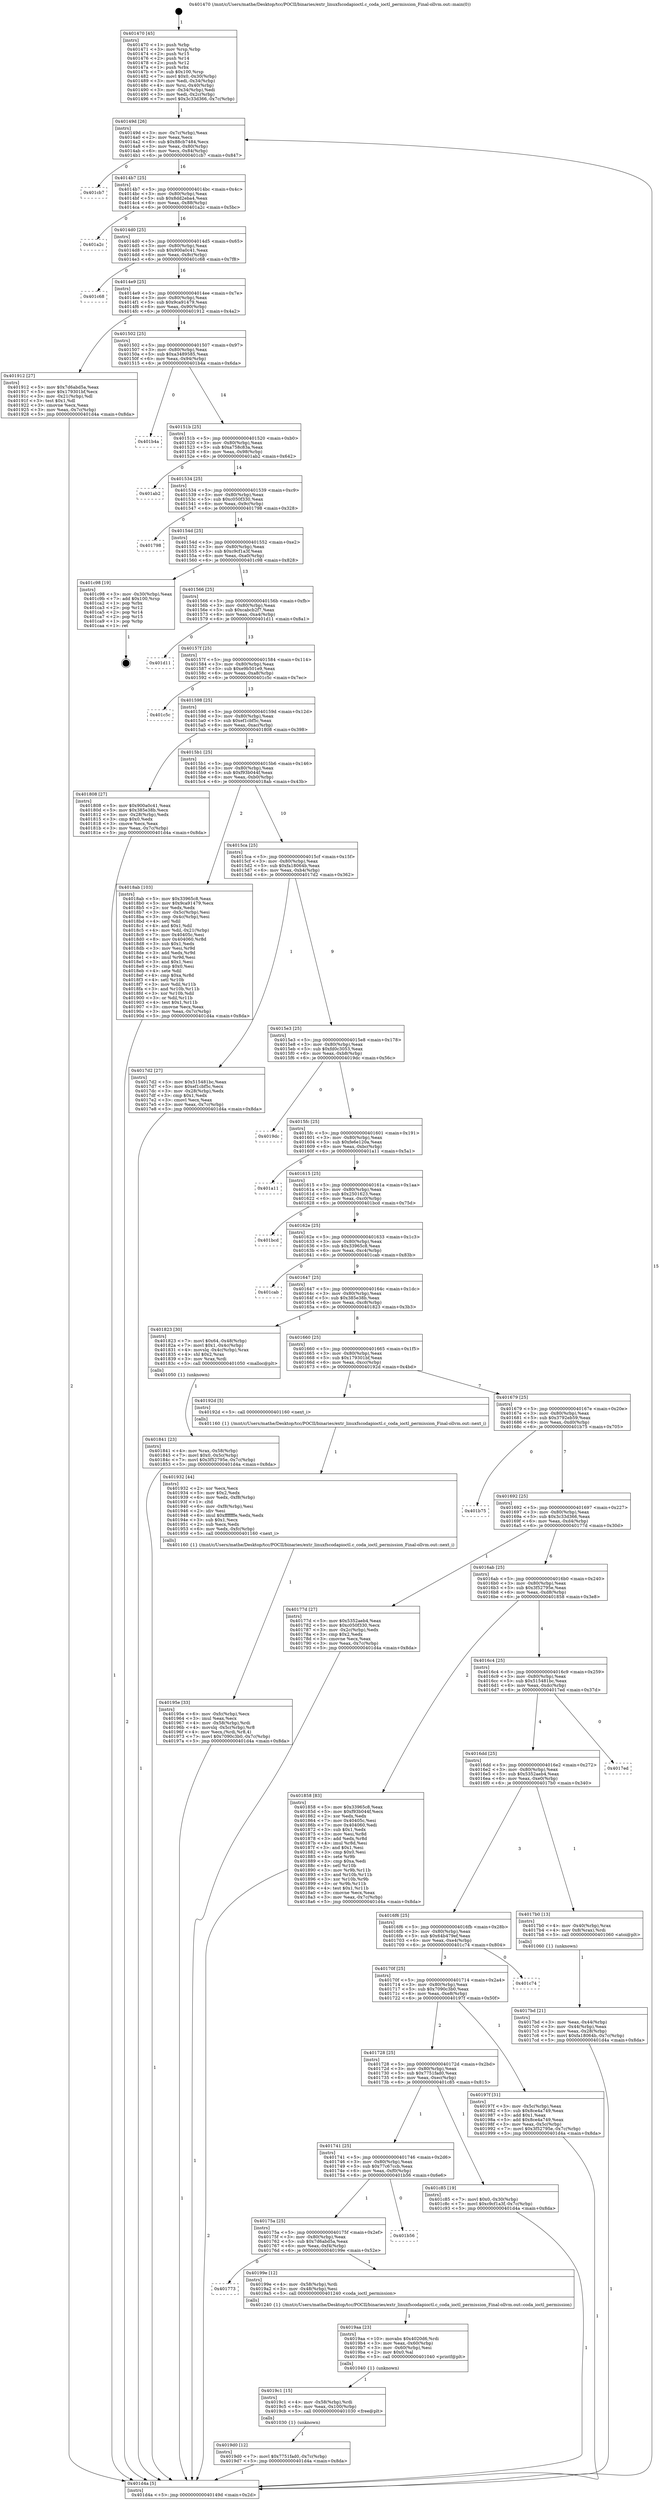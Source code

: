 digraph "0x401470" {
  label = "0x401470 (/mnt/c/Users/mathe/Desktop/tcc/POCII/binaries/extr_linuxfscodapioctl.c_coda_ioctl_permission_Final-ollvm.out::main(0))"
  labelloc = "t"
  node[shape=record]

  Entry [label="",width=0.3,height=0.3,shape=circle,fillcolor=black,style=filled]
  "0x40149d" [label="{
     0x40149d [26]\l
     | [instrs]\l
     &nbsp;&nbsp;0x40149d \<+3\>: mov -0x7c(%rbp),%eax\l
     &nbsp;&nbsp;0x4014a0 \<+2\>: mov %eax,%ecx\l
     &nbsp;&nbsp;0x4014a2 \<+6\>: sub $0x88cb7484,%ecx\l
     &nbsp;&nbsp;0x4014a8 \<+3\>: mov %eax,-0x80(%rbp)\l
     &nbsp;&nbsp;0x4014ab \<+6\>: mov %ecx,-0x84(%rbp)\l
     &nbsp;&nbsp;0x4014b1 \<+6\>: je 0000000000401cb7 \<main+0x847\>\l
  }"]
  "0x401cb7" [label="{
     0x401cb7\l
  }", style=dashed]
  "0x4014b7" [label="{
     0x4014b7 [25]\l
     | [instrs]\l
     &nbsp;&nbsp;0x4014b7 \<+5\>: jmp 00000000004014bc \<main+0x4c\>\l
     &nbsp;&nbsp;0x4014bc \<+3\>: mov -0x80(%rbp),%eax\l
     &nbsp;&nbsp;0x4014bf \<+5\>: sub $0x8dd2eba4,%eax\l
     &nbsp;&nbsp;0x4014c4 \<+6\>: mov %eax,-0x88(%rbp)\l
     &nbsp;&nbsp;0x4014ca \<+6\>: je 0000000000401a2c \<main+0x5bc\>\l
  }"]
  Exit [label="",width=0.3,height=0.3,shape=circle,fillcolor=black,style=filled,peripheries=2]
  "0x401a2c" [label="{
     0x401a2c\l
  }", style=dashed]
  "0x4014d0" [label="{
     0x4014d0 [25]\l
     | [instrs]\l
     &nbsp;&nbsp;0x4014d0 \<+5\>: jmp 00000000004014d5 \<main+0x65\>\l
     &nbsp;&nbsp;0x4014d5 \<+3\>: mov -0x80(%rbp),%eax\l
     &nbsp;&nbsp;0x4014d8 \<+5\>: sub $0x900a0c41,%eax\l
     &nbsp;&nbsp;0x4014dd \<+6\>: mov %eax,-0x8c(%rbp)\l
     &nbsp;&nbsp;0x4014e3 \<+6\>: je 0000000000401c68 \<main+0x7f8\>\l
  }"]
  "0x4019d0" [label="{
     0x4019d0 [12]\l
     | [instrs]\l
     &nbsp;&nbsp;0x4019d0 \<+7\>: movl $0x7751fad0,-0x7c(%rbp)\l
     &nbsp;&nbsp;0x4019d7 \<+5\>: jmp 0000000000401d4a \<main+0x8da\>\l
  }"]
  "0x401c68" [label="{
     0x401c68\l
  }", style=dashed]
  "0x4014e9" [label="{
     0x4014e9 [25]\l
     | [instrs]\l
     &nbsp;&nbsp;0x4014e9 \<+5\>: jmp 00000000004014ee \<main+0x7e\>\l
     &nbsp;&nbsp;0x4014ee \<+3\>: mov -0x80(%rbp),%eax\l
     &nbsp;&nbsp;0x4014f1 \<+5\>: sub $0x9ca91479,%eax\l
     &nbsp;&nbsp;0x4014f6 \<+6\>: mov %eax,-0x90(%rbp)\l
     &nbsp;&nbsp;0x4014fc \<+6\>: je 0000000000401912 \<main+0x4a2\>\l
  }"]
  "0x4019c1" [label="{
     0x4019c1 [15]\l
     | [instrs]\l
     &nbsp;&nbsp;0x4019c1 \<+4\>: mov -0x58(%rbp),%rdi\l
     &nbsp;&nbsp;0x4019c5 \<+6\>: mov %eax,-0x100(%rbp)\l
     &nbsp;&nbsp;0x4019cb \<+5\>: call 0000000000401030 \<free@plt\>\l
     | [calls]\l
     &nbsp;&nbsp;0x401030 \{1\} (unknown)\l
  }"]
  "0x401912" [label="{
     0x401912 [27]\l
     | [instrs]\l
     &nbsp;&nbsp;0x401912 \<+5\>: mov $0x7d6abd5a,%eax\l
     &nbsp;&nbsp;0x401917 \<+5\>: mov $0x179301bf,%ecx\l
     &nbsp;&nbsp;0x40191c \<+3\>: mov -0x21(%rbp),%dl\l
     &nbsp;&nbsp;0x40191f \<+3\>: test $0x1,%dl\l
     &nbsp;&nbsp;0x401922 \<+3\>: cmovne %ecx,%eax\l
     &nbsp;&nbsp;0x401925 \<+3\>: mov %eax,-0x7c(%rbp)\l
     &nbsp;&nbsp;0x401928 \<+5\>: jmp 0000000000401d4a \<main+0x8da\>\l
  }"]
  "0x401502" [label="{
     0x401502 [25]\l
     | [instrs]\l
     &nbsp;&nbsp;0x401502 \<+5\>: jmp 0000000000401507 \<main+0x97\>\l
     &nbsp;&nbsp;0x401507 \<+3\>: mov -0x80(%rbp),%eax\l
     &nbsp;&nbsp;0x40150a \<+5\>: sub $0xa3489585,%eax\l
     &nbsp;&nbsp;0x40150f \<+6\>: mov %eax,-0x94(%rbp)\l
     &nbsp;&nbsp;0x401515 \<+6\>: je 0000000000401b4a \<main+0x6da\>\l
  }"]
  "0x4019aa" [label="{
     0x4019aa [23]\l
     | [instrs]\l
     &nbsp;&nbsp;0x4019aa \<+10\>: movabs $0x4020d6,%rdi\l
     &nbsp;&nbsp;0x4019b4 \<+3\>: mov %eax,-0x60(%rbp)\l
     &nbsp;&nbsp;0x4019b7 \<+3\>: mov -0x60(%rbp),%esi\l
     &nbsp;&nbsp;0x4019ba \<+2\>: mov $0x0,%al\l
     &nbsp;&nbsp;0x4019bc \<+5\>: call 0000000000401040 \<printf@plt\>\l
     | [calls]\l
     &nbsp;&nbsp;0x401040 \{1\} (unknown)\l
  }"]
  "0x401b4a" [label="{
     0x401b4a\l
  }", style=dashed]
  "0x40151b" [label="{
     0x40151b [25]\l
     | [instrs]\l
     &nbsp;&nbsp;0x40151b \<+5\>: jmp 0000000000401520 \<main+0xb0\>\l
     &nbsp;&nbsp;0x401520 \<+3\>: mov -0x80(%rbp),%eax\l
     &nbsp;&nbsp;0x401523 \<+5\>: sub $0xa758c83a,%eax\l
     &nbsp;&nbsp;0x401528 \<+6\>: mov %eax,-0x98(%rbp)\l
     &nbsp;&nbsp;0x40152e \<+6\>: je 0000000000401ab2 \<main+0x642\>\l
  }"]
  "0x401773" [label="{
     0x401773\l
  }", style=dashed]
  "0x401ab2" [label="{
     0x401ab2\l
  }", style=dashed]
  "0x401534" [label="{
     0x401534 [25]\l
     | [instrs]\l
     &nbsp;&nbsp;0x401534 \<+5\>: jmp 0000000000401539 \<main+0xc9\>\l
     &nbsp;&nbsp;0x401539 \<+3\>: mov -0x80(%rbp),%eax\l
     &nbsp;&nbsp;0x40153c \<+5\>: sub $0xc050f330,%eax\l
     &nbsp;&nbsp;0x401541 \<+6\>: mov %eax,-0x9c(%rbp)\l
     &nbsp;&nbsp;0x401547 \<+6\>: je 0000000000401798 \<main+0x328\>\l
  }"]
  "0x40199e" [label="{
     0x40199e [12]\l
     | [instrs]\l
     &nbsp;&nbsp;0x40199e \<+4\>: mov -0x58(%rbp),%rdi\l
     &nbsp;&nbsp;0x4019a2 \<+3\>: mov -0x48(%rbp),%esi\l
     &nbsp;&nbsp;0x4019a5 \<+5\>: call 0000000000401240 \<coda_ioctl_permission\>\l
     | [calls]\l
     &nbsp;&nbsp;0x401240 \{1\} (/mnt/c/Users/mathe/Desktop/tcc/POCII/binaries/extr_linuxfscodapioctl.c_coda_ioctl_permission_Final-ollvm.out::coda_ioctl_permission)\l
  }"]
  "0x401798" [label="{
     0x401798\l
  }", style=dashed]
  "0x40154d" [label="{
     0x40154d [25]\l
     | [instrs]\l
     &nbsp;&nbsp;0x40154d \<+5\>: jmp 0000000000401552 \<main+0xe2\>\l
     &nbsp;&nbsp;0x401552 \<+3\>: mov -0x80(%rbp),%eax\l
     &nbsp;&nbsp;0x401555 \<+5\>: sub $0xc9cf1a3f,%eax\l
     &nbsp;&nbsp;0x40155a \<+6\>: mov %eax,-0xa0(%rbp)\l
     &nbsp;&nbsp;0x401560 \<+6\>: je 0000000000401c98 \<main+0x828\>\l
  }"]
  "0x40175a" [label="{
     0x40175a [25]\l
     | [instrs]\l
     &nbsp;&nbsp;0x40175a \<+5\>: jmp 000000000040175f \<main+0x2ef\>\l
     &nbsp;&nbsp;0x40175f \<+3\>: mov -0x80(%rbp),%eax\l
     &nbsp;&nbsp;0x401762 \<+5\>: sub $0x7d6abd5a,%eax\l
     &nbsp;&nbsp;0x401767 \<+6\>: mov %eax,-0xf4(%rbp)\l
     &nbsp;&nbsp;0x40176d \<+6\>: je 000000000040199e \<main+0x52e\>\l
  }"]
  "0x401c98" [label="{
     0x401c98 [19]\l
     | [instrs]\l
     &nbsp;&nbsp;0x401c98 \<+3\>: mov -0x30(%rbp),%eax\l
     &nbsp;&nbsp;0x401c9b \<+7\>: add $0x100,%rsp\l
     &nbsp;&nbsp;0x401ca2 \<+1\>: pop %rbx\l
     &nbsp;&nbsp;0x401ca3 \<+2\>: pop %r12\l
     &nbsp;&nbsp;0x401ca5 \<+2\>: pop %r14\l
     &nbsp;&nbsp;0x401ca7 \<+2\>: pop %r15\l
     &nbsp;&nbsp;0x401ca9 \<+1\>: pop %rbp\l
     &nbsp;&nbsp;0x401caa \<+1\>: ret\l
  }"]
  "0x401566" [label="{
     0x401566 [25]\l
     | [instrs]\l
     &nbsp;&nbsp;0x401566 \<+5\>: jmp 000000000040156b \<main+0xfb\>\l
     &nbsp;&nbsp;0x40156b \<+3\>: mov -0x80(%rbp),%eax\l
     &nbsp;&nbsp;0x40156e \<+5\>: sub $0xcabcb2f7,%eax\l
     &nbsp;&nbsp;0x401573 \<+6\>: mov %eax,-0xa4(%rbp)\l
     &nbsp;&nbsp;0x401579 \<+6\>: je 0000000000401d11 \<main+0x8a1\>\l
  }"]
  "0x401b56" [label="{
     0x401b56\l
  }", style=dashed]
  "0x401d11" [label="{
     0x401d11\l
  }", style=dashed]
  "0x40157f" [label="{
     0x40157f [25]\l
     | [instrs]\l
     &nbsp;&nbsp;0x40157f \<+5\>: jmp 0000000000401584 \<main+0x114\>\l
     &nbsp;&nbsp;0x401584 \<+3\>: mov -0x80(%rbp),%eax\l
     &nbsp;&nbsp;0x401587 \<+5\>: sub $0xe9b501e9,%eax\l
     &nbsp;&nbsp;0x40158c \<+6\>: mov %eax,-0xa8(%rbp)\l
     &nbsp;&nbsp;0x401592 \<+6\>: je 0000000000401c5c \<main+0x7ec\>\l
  }"]
  "0x401741" [label="{
     0x401741 [25]\l
     | [instrs]\l
     &nbsp;&nbsp;0x401741 \<+5\>: jmp 0000000000401746 \<main+0x2d6\>\l
     &nbsp;&nbsp;0x401746 \<+3\>: mov -0x80(%rbp),%eax\l
     &nbsp;&nbsp;0x401749 \<+5\>: sub $0x77c67ccb,%eax\l
     &nbsp;&nbsp;0x40174e \<+6\>: mov %eax,-0xf0(%rbp)\l
     &nbsp;&nbsp;0x401754 \<+6\>: je 0000000000401b56 \<main+0x6e6\>\l
  }"]
  "0x401c5c" [label="{
     0x401c5c\l
  }", style=dashed]
  "0x401598" [label="{
     0x401598 [25]\l
     | [instrs]\l
     &nbsp;&nbsp;0x401598 \<+5\>: jmp 000000000040159d \<main+0x12d\>\l
     &nbsp;&nbsp;0x40159d \<+3\>: mov -0x80(%rbp),%eax\l
     &nbsp;&nbsp;0x4015a0 \<+5\>: sub $0xef1cbf5c,%eax\l
     &nbsp;&nbsp;0x4015a5 \<+6\>: mov %eax,-0xac(%rbp)\l
     &nbsp;&nbsp;0x4015ab \<+6\>: je 0000000000401808 \<main+0x398\>\l
  }"]
  "0x401c85" [label="{
     0x401c85 [19]\l
     | [instrs]\l
     &nbsp;&nbsp;0x401c85 \<+7\>: movl $0x0,-0x30(%rbp)\l
     &nbsp;&nbsp;0x401c8c \<+7\>: movl $0xc9cf1a3f,-0x7c(%rbp)\l
     &nbsp;&nbsp;0x401c93 \<+5\>: jmp 0000000000401d4a \<main+0x8da\>\l
  }"]
  "0x401808" [label="{
     0x401808 [27]\l
     | [instrs]\l
     &nbsp;&nbsp;0x401808 \<+5\>: mov $0x900a0c41,%eax\l
     &nbsp;&nbsp;0x40180d \<+5\>: mov $0x385e38b,%ecx\l
     &nbsp;&nbsp;0x401812 \<+3\>: mov -0x28(%rbp),%edx\l
     &nbsp;&nbsp;0x401815 \<+3\>: cmp $0x0,%edx\l
     &nbsp;&nbsp;0x401818 \<+3\>: cmove %ecx,%eax\l
     &nbsp;&nbsp;0x40181b \<+3\>: mov %eax,-0x7c(%rbp)\l
     &nbsp;&nbsp;0x40181e \<+5\>: jmp 0000000000401d4a \<main+0x8da\>\l
  }"]
  "0x4015b1" [label="{
     0x4015b1 [25]\l
     | [instrs]\l
     &nbsp;&nbsp;0x4015b1 \<+5\>: jmp 00000000004015b6 \<main+0x146\>\l
     &nbsp;&nbsp;0x4015b6 \<+3\>: mov -0x80(%rbp),%eax\l
     &nbsp;&nbsp;0x4015b9 \<+5\>: sub $0xf93b044f,%eax\l
     &nbsp;&nbsp;0x4015be \<+6\>: mov %eax,-0xb0(%rbp)\l
     &nbsp;&nbsp;0x4015c4 \<+6\>: je 00000000004018ab \<main+0x43b\>\l
  }"]
  "0x401728" [label="{
     0x401728 [25]\l
     | [instrs]\l
     &nbsp;&nbsp;0x401728 \<+5\>: jmp 000000000040172d \<main+0x2bd\>\l
     &nbsp;&nbsp;0x40172d \<+3\>: mov -0x80(%rbp),%eax\l
     &nbsp;&nbsp;0x401730 \<+5\>: sub $0x7751fad0,%eax\l
     &nbsp;&nbsp;0x401735 \<+6\>: mov %eax,-0xec(%rbp)\l
     &nbsp;&nbsp;0x40173b \<+6\>: je 0000000000401c85 \<main+0x815\>\l
  }"]
  "0x4018ab" [label="{
     0x4018ab [103]\l
     | [instrs]\l
     &nbsp;&nbsp;0x4018ab \<+5\>: mov $0x33965c8,%eax\l
     &nbsp;&nbsp;0x4018b0 \<+5\>: mov $0x9ca91479,%ecx\l
     &nbsp;&nbsp;0x4018b5 \<+2\>: xor %edx,%edx\l
     &nbsp;&nbsp;0x4018b7 \<+3\>: mov -0x5c(%rbp),%esi\l
     &nbsp;&nbsp;0x4018ba \<+3\>: cmp -0x4c(%rbp),%esi\l
     &nbsp;&nbsp;0x4018bd \<+4\>: setl %dil\l
     &nbsp;&nbsp;0x4018c1 \<+4\>: and $0x1,%dil\l
     &nbsp;&nbsp;0x4018c5 \<+4\>: mov %dil,-0x21(%rbp)\l
     &nbsp;&nbsp;0x4018c9 \<+7\>: mov 0x40405c,%esi\l
     &nbsp;&nbsp;0x4018d0 \<+8\>: mov 0x404060,%r8d\l
     &nbsp;&nbsp;0x4018d8 \<+3\>: sub $0x1,%edx\l
     &nbsp;&nbsp;0x4018db \<+3\>: mov %esi,%r9d\l
     &nbsp;&nbsp;0x4018de \<+3\>: add %edx,%r9d\l
     &nbsp;&nbsp;0x4018e1 \<+4\>: imul %r9d,%esi\l
     &nbsp;&nbsp;0x4018e5 \<+3\>: and $0x1,%esi\l
     &nbsp;&nbsp;0x4018e8 \<+3\>: cmp $0x0,%esi\l
     &nbsp;&nbsp;0x4018eb \<+4\>: sete %dil\l
     &nbsp;&nbsp;0x4018ef \<+4\>: cmp $0xa,%r8d\l
     &nbsp;&nbsp;0x4018f3 \<+4\>: setl %r10b\l
     &nbsp;&nbsp;0x4018f7 \<+3\>: mov %dil,%r11b\l
     &nbsp;&nbsp;0x4018fa \<+3\>: and %r10b,%r11b\l
     &nbsp;&nbsp;0x4018fd \<+3\>: xor %r10b,%dil\l
     &nbsp;&nbsp;0x401900 \<+3\>: or %dil,%r11b\l
     &nbsp;&nbsp;0x401903 \<+4\>: test $0x1,%r11b\l
     &nbsp;&nbsp;0x401907 \<+3\>: cmovne %ecx,%eax\l
     &nbsp;&nbsp;0x40190a \<+3\>: mov %eax,-0x7c(%rbp)\l
     &nbsp;&nbsp;0x40190d \<+5\>: jmp 0000000000401d4a \<main+0x8da\>\l
  }"]
  "0x4015ca" [label="{
     0x4015ca [25]\l
     | [instrs]\l
     &nbsp;&nbsp;0x4015ca \<+5\>: jmp 00000000004015cf \<main+0x15f\>\l
     &nbsp;&nbsp;0x4015cf \<+3\>: mov -0x80(%rbp),%eax\l
     &nbsp;&nbsp;0x4015d2 \<+5\>: sub $0xfa18064b,%eax\l
     &nbsp;&nbsp;0x4015d7 \<+6\>: mov %eax,-0xb4(%rbp)\l
     &nbsp;&nbsp;0x4015dd \<+6\>: je 00000000004017d2 \<main+0x362\>\l
  }"]
  "0x40197f" [label="{
     0x40197f [31]\l
     | [instrs]\l
     &nbsp;&nbsp;0x40197f \<+3\>: mov -0x5c(%rbp),%eax\l
     &nbsp;&nbsp;0x401982 \<+5\>: sub $0x8ce4a749,%eax\l
     &nbsp;&nbsp;0x401987 \<+3\>: add $0x1,%eax\l
     &nbsp;&nbsp;0x40198a \<+5\>: add $0x8ce4a749,%eax\l
     &nbsp;&nbsp;0x40198f \<+3\>: mov %eax,-0x5c(%rbp)\l
     &nbsp;&nbsp;0x401992 \<+7\>: movl $0x3f52795e,-0x7c(%rbp)\l
     &nbsp;&nbsp;0x401999 \<+5\>: jmp 0000000000401d4a \<main+0x8da\>\l
  }"]
  "0x4017d2" [label="{
     0x4017d2 [27]\l
     | [instrs]\l
     &nbsp;&nbsp;0x4017d2 \<+5\>: mov $0x515481bc,%eax\l
     &nbsp;&nbsp;0x4017d7 \<+5\>: mov $0xef1cbf5c,%ecx\l
     &nbsp;&nbsp;0x4017dc \<+3\>: mov -0x28(%rbp),%edx\l
     &nbsp;&nbsp;0x4017df \<+3\>: cmp $0x1,%edx\l
     &nbsp;&nbsp;0x4017e2 \<+3\>: cmovl %ecx,%eax\l
     &nbsp;&nbsp;0x4017e5 \<+3\>: mov %eax,-0x7c(%rbp)\l
     &nbsp;&nbsp;0x4017e8 \<+5\>: jmp 0000000000401d4a \<main+0x8da\>\l
  }"]
  "0x4015e3" [label="{
     0x4015e3 [25]\l
     | [instrs]\l
     &nbsp;&nbsp;0x4015e3 \<+5\>: jmp 00000000004015e8 \<main+0x178\>\l
     &nbsp;&nbsp;0x4015e8 \<+3\>: mov -0x80(%rbp),%eax\l
     &nbsp;&nbsp;0x4015eb \<+5\>: sub $0xfd0c3053,%eax\l
     &nbsp;&nbsp;0x4015f0 \<+6\>: mov %eax,-0xb8(%rbp)\l
     &nbsp;&nbsp;0x4015f6 \<+6\>: je 00000000004019dc \<main+0x56c\>\l
  }"]
  "0x40170f" [label="{
     0x40170f [25]\l
     | [instrs]\l
     &nbsp;&nbsp;0x40170f \<+5\>: jmp 0000000000401714 \<main+0x2a4\>\l
     &nbsp;&nbsp;0x401714 \<+3\>: mov -0x80(%rbp),%eax\l
     &nbsp;&nbsp;0x401717 \<+5\>: sub $0x7090c3b0,%eax\l
     &nbsp;&nbsp;0x40171c \<+6\>: mov %eax,-0xe8(%rbp)\l
     &nbsp;&nbsp;0x401722 \<+6\>: je 000000000040197f \<main+0x50f\>\l
  }"]
  "0x4019dc" [label="{
     0x4019dc\l
  }", style=dashed]
  "0x4015fc" [label="{
     0x4015fc [25]\l
     | [instrs]\l
     &nbsp;&nbsp;0x4015fc \<+5\>: jmp 0000000000401601 \<main+0x191\>\l
     &nbsp;&nbsp;0x401601 \<+3\>: mov -0x80(%rbp),%eax\l
     &nbsp;&nbsp;0x401604 \<+5\>: sub $0xfe6e120a,%eax\l
     &nbsp;&nbsp;0x401609 \<+6\>: mov %eax,-0xbc(%rbp)\l
     &nbsp;&nbsp;0x40160f \<+6\>: je 0000000000401a11 \<main+0x5a1\>\l
  }"]
  "0x401c74" [label="{
     0x401c74\l
  }", style=dashed]
  "0x401a11" [label="{
     0x401a11\l
  }", style=dashed]
  "0x401615" [label="{
     0x401615 [25]\l
     | [instrs]\l
     &nbsp;&nbsp;0x401615 \<+5\>: jmp 000000000040161a \<main+0x1aa\>\l
     &nbsp;&nbsp;0x40161a \<+3\>: mov -0x80(%rbp),%eax\l
     &nbsp;&nbsp;0x40161d \<+5\>: sub $0x2501623,%eax\l
     &nbsp;&nbsp;0x401622 \<+6\>: mov %eax,-0xc0(%rbp)\l
     &nbsp;&nbsp;0x401628 \<+6\>: je 0000000000401bcd \<main+0x75d\>\l
  }"]
  "0x40195e" [label="{
     0x40195e [33]\l
     | [instrs]\l
     &nbsp;&nbsp;0x40195e \<+6\>: mov -0xfc(%rbp),%ecx\l
     &nbsp;&nbsp;0x401964 \<+3\>: imul %eax,%ecx\l
     &nbsp;&nbsp;0x401967 \<+4\>: mov -0x58(%rbp),%rdi\l
     &nbsp;&nbsp;0x40196b \<+4\>: movslq -0x5c(%rbp),%r8\l
     &nbsp;&nbsp;0x40196f \<+4\>: mov %ecx,(%rdi,%r8,4)\l
     &nbsp;&nbsp;0x401973 \<+7\>: movl $0x7090c3b0,-0x7c(%rbp)\l
     &nbsp;&nbsp;0x40197a \<+5\>: jmp 0000000000401d4a \<main+0x8da\>\l
  }"]
  "0x401bcd" [label="{
     0x401bcd\l
  }", style=dashed]
  "0x40162e" [label="{
     0x40162e [25]\l
     | [instrs]\l
     &nbsp;&nbsp;0x40162e \<+5\>: jmp 0000000000401633 \<main+0x1c3\>\l
     &nbsp;&nbsp;0x401633 \<+3\>: mov -0x80(%rbp),%eax\l
     &nbsp;&nbsp;0x401636 \<+5\>: sub $0x33965c8,%eax\l
     &nbsp;&nbsp;0x40163b \<+6\>: mov %eax,-0xc4(%rbp)\l
     &nbsp;&nbsp;0x401641 \<+6\>: je 0000000000401cab \<main+0x83b\>\l
  }"]
  "0x401932" [label="{
     0x401932 [44]\l
     | [instrs]\l
     &nbsp;&nbsp;0x401932 \<+2\>: xor %ecx,%ecx\l
     &nbsp;&nbsp;0x401934 \<+5\>: mov $0x2,%edx\l
     &nbsp;&nbsp;0x401939 \<+6\>: mov %edx,-0xf8(%rbp)\l
     &nbsp;&nbsp;0x40193f \<+1\>: cltd\l
     &nbsp;&nbsp;0x401940 \<+6\>: mov -0xf8(%rbp),%esi\l
     &nbsp;&nbsp;0x401946 \<+2\>: idiv %esi\l
     &nbsp;&nbsp;0x401948 \<+6\>: imul $0xfffffffe,%edx,%edx\l
     &nbsp;&nbsp;0x40194e \<+3\>: sub $0x1,%ecx\l
     &nbsp;&nbsp;0x401951 \<+2\>: sub %ecx,%edx\l
     &nbsp;&nbsp;0x401953 \<+6\>: mov %edx,-0xfc(%rbp)\l
     &nbsp;&nbsp;0x401959 \<+5\>: call 0000000000401160 \<next_i\>\l
     | [calls]\l
     &nbsp;&nbsp;0x401160 \{1\} (/mnt/c/Users/mathe/Desktop/tcc/POCII/binaries/extr_linuxfscodapioctl.c_coda_ioctl_permission_Final-ollvm.out::next_i)\l
  }"]
  "0x401cab" [label="{
     0x401cab\l
  }", style=dashed]
  "0x401647" [label="{
     0x401647 [25]\l
     | [instrs]\l
     &nbsp;&nbsp;0x401647 \<+5\>: jmp 000000000040164c \<main+0x1dc\>\l
     &nbsp;&nbsp;0x40164c \<+3\>: mov -0x80(%rbp),%eax\l
     &nbsp;&nbsp;0x40164f \<+5\>: sub $0x385e38b,%eax\l
     &nbsp;&nbsp;0x401654 \<+6\>: mov %eax,-0xc8(%rbp)\l
     &nbsp;&nbsp;0x40165a \<+6\>: je 0000000000401823 \<main+0x3b3\>\l
  }"]
  "0x401841" [label="{
     0x401841 [23]\l
     | [instrs]\l
     &nbsp;&nbsp;0x401841 \<+4\>: mov %rax,-0x58(%rbp)\l
     &nbsp;&nbsp;0x401845 \<+7\>: movl $0x0,-0x5c(%rbp)\l
     &nbsp;&nbsp;0x40184c \<+7\>: movl $0x3f52795e,-0x7c(%rbp)\l
     &nbsp;&nbsp;0x401853 \<+5\>: jmp 0000000000401d4a \<main+0x8da\>\l
  }"]
  "0x401823" [label="{
     0x401823 [30]\l
     | [instrs]\l
     &nbsp;&nbsp;0x401823 \<+7\>: movl $0x64,-0x48(%rbp)\l
     &nbsp;&nbsp;0x40182a \<+7\>: movl $0x1,-0x4c(%rbp)\l
     &nbsp;&nbsp;0x401831 \<+4\>: movslq -0x4c(%rbp),%rax\l
     &nbsp;&nbsp;0x401835 \<+4\>: shl $0x2,%rax\l
     &nbsp;&nbsp;0x401839 \<+3\>: mov %rax,%rdi\l
     &nbsp;&nbsp;0x40183c \<+5\>: call 0000000000401050 \<malloc@plt\>\l
     | [calls]\l
     &nbsp;&nbsp;0x401050 \{1\} (unknown)\l
  }"]
  "0x401660" [label="{
     0x401660 [25]\l
     | [instrs]\l
     &nbsp;&nbsp;0x401660 \<+5\>: jmp 0000000000401665 \<main+0x1f5\>\l
     &nbsp;&nbsp;0x401665 \<+3\>: mov -0x80(%rbp),%eax\l
     &nbsp;&nbsp;0x401668 \<+5\>: sub $0x179301bf,%eax\l
     &nbsp;&nbsp;0x40166d \<+6\>: mov %eax,-0xcc(%rbp)\l
     &nbsp;&nbsp;0x401673 \<+6\>: je 000000000040192d \<main+0x4bd\>\l
  }"]
  "0x4017bd" [label="{
     0x4017bd [21]\l
     | [instrs]\l
     &nbsp;&nbsp;0x4017bd \<+3\>: mov %eax,-0x44(%rbp)\l
     &nbsp;&nbsp;0x4017c0 \<+3\>: mov -0x44(%rbp),%eax\l
     &nbsp;&nbsp;0x4017c3 \<+3\>: mov %eax,-0x28(%rbp)\l
     &nbsp;&nbsp;0x4017c6 \<+7\>: movl $0xfa18064b,-0x7c(%rbp)\l
     &nbsp;&nbsp;0x4017cd \<+5\>: jmp 0000000000401d4a \<main+0x8da\>\l
  }"]
  "0x40192d" [label="{
     0x40192d [5]\l
     | [instrs]\l
     &nbsp;&nbsp;0x40192d \<+5\>: call 0000000000401160 \<next_i\>\l
     | [calls]\l
     &nbsp;&nbsp;0x401160 \{1\} (/mnt/c/Users/mathe/Desktop/tcc/POCII/binaries/extr_linuxfscodapioctl.c_coda_ioctl_permission_Final-ollvm.out::next_i)\l
  }"]
  "0x401679" [label="{
     0x401679 [25]\l
     | [instrs]\l
     &nbsp;&nbsp;0x401679 \<+5\>: jmp 000000000040167e \<main+0x20e\>\l
     &nbsp;&nbsp;0x40167e \<+3\>: mov -0x80(%rbp),%eax\l
     &nbsp;&nbsp;0x401681 \<+5\>: sub $0x3792eb59,%eax\l
     &nbsp;&nbsp;0x401686 \<+6\>: mov %eax,-0xd0(%rbp)\l
     &nbsp;&nbsp;0x40168c \<+6\>: je 0000000000401b75 \<main+0x705\>\l
  }"]
  "0x4016f6" [label="{
     0x4016f6 [25]\l
     | [instrs]\l
     &nbsp;&nbsp;0x4016f6 \<+5\>: jmp 00000000004016fb \<main+0x28b\>\l
     &nbsp;&nbsp;0x4016fb \<+3\>: mov -0x80(%rbp),%eax\l
     &nbsp;&nbsp;0x4016fe \<+5\>: sub $0x64b479ef,%eax\l
     &nbsp;&nbsp;0x401703 \<+6\>: mov %eax,-0xe4(%rbp)\l
     &nbsp;&nbsp;0x401709 \<+6\>: je 0000000000401c74 \<main+0x804\>\l
  }"]
  "0x401b75" [label="{
     0x401b75\l
  }", style=dashed]
  "0x401692" [label="{
     0x401692 [25]\l
     | [instrs]\l
     &nbsp;&nbsp;0x401692 \<+5\>: jmp 0000000000401697 \<main+0x227\>\l
     &nbsp;&nbsp;0x401697 \<+3\>: mov -0x80(%rbp),%eax\l
     &nbsp;&nbsp;0x40169a \<+5\>: sub $0x3c33d366,%eax\l
     &nbsp;&nbsp;0x40169f \<+6\>: mov %eax,-0xd4(%rbp)\l
     &nbsp;&nbsp;0x4016a5 \<+6\>: je 000000000040177d \<main+0x30d\>\l
  }"]
  "0x4017b0" [label="{
     0x4017b0 [13]\l
     | [instrs]\l
     &nbsp;&nbsp;0x4017b0 \<+4\>: mov -0x40(%rbp),%rax\l
     &nbsp;&nbsp;0x4017b4 \<+4\>: mov 0x8(%rax),%rdi\l
     &nbsp;&nbsp;0x4017b8 \<+5\>: call 0000000000401060 \<atoi@plt\>\l
     | [calls]\l
     &nbsp;&nbsp;0x401060 \{1\} (unknown)\l
  }"]
  "0x40177d" [label="{
     0x40177d [27]\l
     | [instrs]\l
     &nbsp;&nbsp;0x40177d \<+5\>: mov $0x5352aeb4,%eax\l
     &nbsp;&nbsp;0x401782 \<+5\>: mov $0xc050f330,%ecx\l
     &nbsp;&nbsp;0x401787 \<+3\>: mov -0x2c(%rbp),%edx\l
     &nbsp;&nbsp;0x40178a \<+3\>: cmp $0x2,%edx\l
     &nbsp;&nbsp;0x40178d \<+3\>: cmovne %ecx,%eax\l
     &nbsp;&nbsp;0x401790 \<+3\>: mov %eax,-0x7c(%rbp)\l
     &nbsp;&nbsp;0x401793 \<+5\>: jmp 0000000000401d4a \<main+0x8da\>\l
  }"]
  "0x4016ab" [label="{
     0x4016ab [25]\l
     | [instrs]\l
     &nbsp;&nbsp;0x4016ab \<+5\>: jmp 00000000004016b0 \<main+0x240\>\l
     &nbsp;&nbsp;0x4016b0 \<+3\>: mov -0x80(%rbp),%eax\l
     &nbsp;&nbsp;0x4016b3 \<+5\>: sub $0x3f52795e,%eax\l
     &nbsp;&nbsp;0x4016b8 \<+6\>: mov %eax,-0xd8(%rbp)\l
     &nbsp;&nbsp;0x4016be \<+6\>: je 0000000000401858 \<main+0x3e8\>\l
  }"]
  "0x401d4a" [label="{
     0x401d4a [5]\l
     | [instrs]\l
     &nbsp;&nbsp;0x401d4a \<+5\>: jmp 000000000040149d \<main+0x2d\>\l
  }"]
  "0x401470" [label="{
     0x401470 [45]\l
     | [instrs]\l
     &nbsp;&nbsp;0x401470 \<+1\>: push %rbp\l
     &nbsp;&nbsp;0x401471 \<+3\>: mov %rsp,%rbp\l
     &nbsp;&nbsp;0x401474 \<+2\>: push %r15\l
     &nbsp;&nbsp;0x401476 \<+2\>: push %r14\l
     &nbsp;&nbsp;0x401478 \<+2\>: push %r12\l
     &nbsp;&nbsp;0x40147a \<+1\>: push %rbx\l
     &nbsp;&nbsp;0x40147b \<+7\>: sub $0x100,%rsp\l
     &nbsp;&nbsp;0x401482 \<+7\>: movl $0x0,-0x30(%rbp)\l
     &nbsp;&nbsp;0x401489 \<+3\>: mov %edi,-0x34(%rbp)\l
     &nbsp;&nbsp;0x40148c \<+4\>: mov %rsi,-0x40(%rbp)\l
     &nbsp;&nbsp;0x401490 \<+3\>: mov -0x34(%rbp),%edi\l
     &nbsp;&nbsp;0x401493 \<+3\>: mov %edi,-0x2c(%rbp)\l
     &nbsp;&nbsp;0x401496 \<+7\>: movl $0x3c33d366,-0x7c(%rbp)\l
  }"]
  "0x4016dd" [label="{
     0x4016dd [25]\l
     | [instrs]\l
     &nbsp;&nbsp;0x4016dd \<+5\>: jmp 00000000004016e2 \<main+0x272\>\l
     &nbsp;&nbsp;0x4016e2 \<+3\>: mov -0x80(%rbp),%eax\l
     &nbsp;&nbsp;0x4016e5 \<+5\>: sub $0x5352aeb4,%eax\l
     &nbsp;&nbsp;0x4016ea \<+6\>: mov %eax,-0xe0(%rbp)\l
     &nbsp;&nbsp;0x4016f0 \<+6\>: je 00000000004017b0 \<main+0x340\>\l
  }"]
  "0x401858" [label="{
     0x401858 [83]\l
     | [instrs]\l
     &nbsp;&nbsp;0x401858 \<+5\>: mov $0x33965c8,%eax\l
     &nbsp;&nbsp;0x40185d \<+5\>: mov $0xf93b044f,%ecx\l
     &nbsp;&nbsp;0x401862 \<+2\>: xor %edx,%edx\l
     &nbsp;&nbsp;0x401864 \<+7\>: mov 0x40405c,%esi\l
     &nbsp;&nbsp;0x40186b \<+7\>: mov 0x404060,%edi\l
     &nbsp;&nbsp;0x401872 \<+3\>: sub $0x1,%edx\l
     &nbsp;&nbsp;0x401875 \<+3\>: mov %esi,%r8d\l
     &nbsp;&nbsp;0x401878 \<+3\>: add %edx,%r8d\l
     &nbsp;&nbsp;0x40187b \<+4\>: imul %r8d,%esi\l
     &nbsp;&nbsp;0x40187f \<+3\>: and $0x1,%esi\l
     &nbsp;&nbsp;0x401882 \<+3\>: cmp $0x0,%esi\l
     &nbsp;&nbsp;0x401885 \<+4\>: sete %r9b\l
     &nbsp;&nbsp;0x401889 \<+3\>: cmp $0xa,%edi\l
     &nbsp;&nbsp;0x40188c \<+4\>: setl %r10b\l
     &nbsp;&nbsp;0x401890 \<+3\>: mov %r9b,%r11b\l
     &nbsp;&nbsp;0x401893 \<+3\>: and %r10b,%r11b\l
     &nbsp;&nbsp;0x401896 \<+3\>: xor %r10b,%r9b\l
     &nbsp;&nbsp;0x401899 \<+3\>: or %r9b,%r11b\l
     &nbsp;&nbsp;0x40189c \<+4\>: test $0x1,%r11b\l
     &nbsp;&nbsp;0x4018a0 \<+3\>: cmovne %ecx,%eax\l
     &nbsp;&nbsp;0x4018a3 \<+3\>: mov %eax,-0x7c(%rbp)\l
     &nbsp;&nbsp;0x4018a6 \<+5\>: jmp 0000000000401d4a \<main+0x8da\>\l
  }"]
  "0x4016c4" [label="{
     0x4016c4 [25]\l
     | [instrs]\l
     &nbsp;&nbsp;0x4016c4 \<+5\>: jmp 00000000004016c9 \<main+0x259\>\l
     &nbsp;&nbsp;0x4016c9 \<+3\>: mov -0x80(%rbp),%eax\l
     &nbsp;&nbsp;0x4016cc \<+5\>: sub $0x515481bc,%eax\l
     &nbsp;&nbsp;0x4016d1 \<+6\>: mov %eax,-0xdc(%rbp)\l
     &nbsp;&nbsp;0x4016d7 \<+6\>: je 00000000004017ed \<main+0x37d\>\l
  }"]
  "0x4017ed" [label="{
     0x4017ed\l
  }", style=dashed]
  Entry -> "0x401470" [label=" 1"]
  "0x40149d" -> "0x401cb7" [label=" 0"]
  "0x40149d" -> "0x4014b7" [label=" 16"]
  "0x401c98" -> Exit [label=" 1"]
  "0x4014b7" -> "0x401a2c" [label=" 0"]
  "0x4014b7" -> "0x4014d0" [label=" 16"]
  "0x401c85" -> "0x401d4a" [label=" 1"]
  "0x4014d0" -> "0x401c68" [label=" 0"]
  "0x4014d0" -> "0x4014e9" [label=" 16"]
  "0x4019d0" -> "0x401d4a" [label=" 1"]
  "0x4014e9" -> "0x401912" [label=" 2"]
  "0x4014e9" -> "0x401502" [label=" 14"]
  "0x4019c1" -> "0x4019d0" [label=" 1"]
  "0x401502" -> "0x401b4a" [label=" 0"]
  "0x401502" -> "0x40151b" [label=" 14"]
  "0x4019aa" -> "0x4019c1" [label=" 1"]
  "0x40151b" -> "0x401ab2" [label=" 0"]
  "0x40151b" -> "0x401534" [label=" 14"]
  "0x40199e" -> "0x4019aa" [label=" 1"]
  "0x401534" -> "0x401798" [label=" 0"]
  "0x401534" -> "0x40154d" [label=" 14"]
  "0x40175a" -> "0x401773" [label=" 0"]
  "0x40154d" -> "0x401c98" [label=" 1"]
  "0x40154d" -> "0x401566" [label=" 13"]
  "0x40175a" -> "0x40199e" [label=" 1"]
  "0x401566" -> "0x401d11" [label=" 0"]
  "0x401566" -> "0x40157f" [label=" 13"]
  "0x401741" -> "0x40175a" [label=" 1"]
  "0x40157f" -> "0x401c5c" [label=" 0"]
  "0x40157f" -> "0x401598" [label=" 13"]
  "0x401741" -> "0x401b56" [label=" 0"]
  "0x401598" -> "0x401808" [label=" 1"]
  "0x401598" -> "0x4015b1" [label=" 12"]
  "0x401728" -> "0x401741" [label=" 1"]
  "0x4015b1" -> "0x4018ab" [label=" 2"]
  "0x4015b1" -> "0x4015ca" [label=" 10"]
  "0x401728" -> "0x401c85" [label=" 1"]
  "0x4015ca" -> "0x4017d2" [label=" 1"]
  "0x4015ca" -> "0x4015e3" [label=" 9"]
  "0x40197f" -> "0x401d4a" [label=" 1"]
  "0x4015e3" -> "0x4019dc" [label=" 0"]
  "0x4015e3" -> "0x4015fc" [label=" 9"]
  "0x40170f" -> "0x40197f" [label=" 1"]
  "0x4015fc" -> "0x401a11" [label=" 0"]
  "0x4015fc" -> "0x401615" [label=" 9"]
  "0x40170f" -> "0x401728" [label=" 2"]
  "0x401615" -> "0x401bcd" [label=" 0"]
  "0x401615" -> "0x40162e" [label=" 9"]
  "0x4016f6" -> "0x401c74" [label=" 0"]
  "0x40162e" -> "0x401cab" [label=" 0"]
  "0x40162e" -> "0x401647" [label=" 9"]
  "0x4016f6" -> "0x40170f" [label=" 3"]
  "0x401647" -> "0x401823" [label=" 1"]
  "0x401647" -> "0x401660" [label=" 8"]
  "0x40195e" -> "0x401d4a" [label=" 1"]
  "0x401660" -> "0x40192d" [label=" 1"]
  "0x401660" -> "0x401679" [label=" 7"]
  "0x401932" -> "0x40195e" [label=" 1"]
  "0x401679" -> "0x401b75" [label=" 0"]
  "0x401679" -> "0x401692" [label=" 7"]
  "0x40192d" -> "0x401932" [label=" 1"]
  "0x401692" -> "0x40177d" [label=" 1"]
  "0x401692" -> "0x4016ab" [label=" 6"]
  "0x40177d" -> "0x401d4a" [label=" 1"]
  "0x401470" -> "0x40149d" [label=" 1"]
  "0x401d4a" -> "0x40149d" [label=" 15"]
  "0x401912" -> "0x401d4a" [label=" 2"]
  "0x4016ab" -> "0x401858" [label=" 2"]
  "0x4016ab" -> "0x4016c4" [label=" 4"]
  "0x401858" -> "0x401d4a" [label=" 2"]
  "0x4016c4" -> "0x4017ed" [label=" 0"]
  "0x4016c4" -> "0x4016dd" [label=" 4"]
  "0x4018ab" -> "0x401d4a" [label=" 2"]
  "0x4016dd" -> "0x4017b0" [label=" 1"]
  "0x4016dd" -> "0x4016f6" [label=" 3"]
  "0x4017b0" -> "0x4017bd" [label=" 1"]
  "0x4017bd" -> "0x401d4a" [label=" 1"]
  "0x4017d2" -> "0x401d4a" [label=" 1"]
  "0x401808" -> "0x401d4a" [label=" 1"]
  "0x401823" -> "0x401841" [label=" 1"]
  "0x401841" -> "0x401d4a" [label=" 1"]
}
